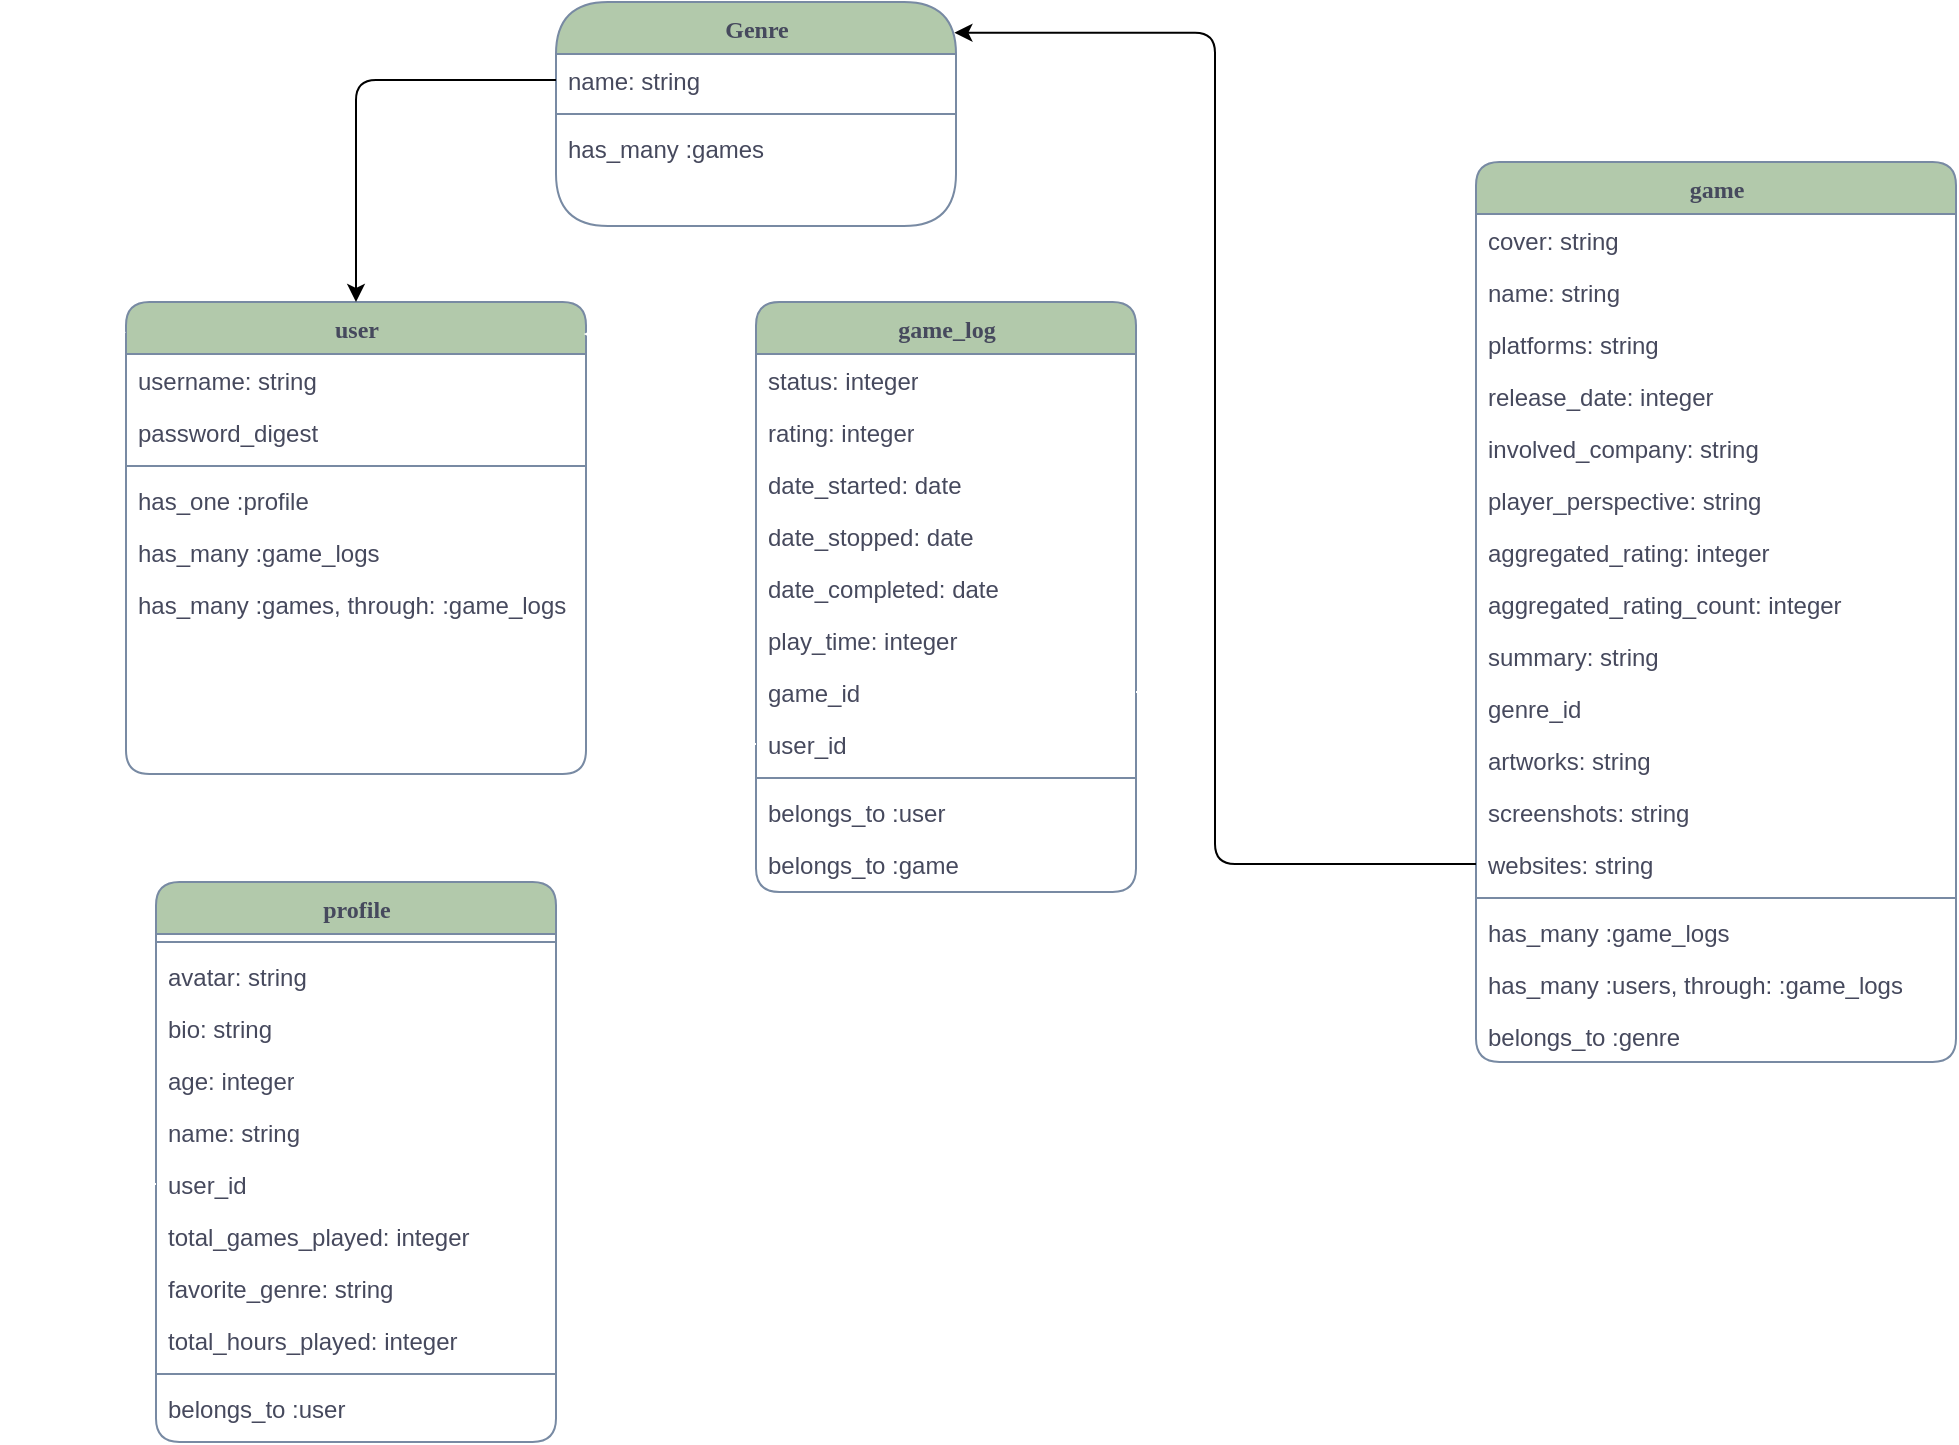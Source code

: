 <mxfile>
    <diagram name="Page-1" id="9f46799a-70d6-7492-0946-bef42562c5a5">
        <mxGraphModel dx="588" dy="633" grid="1" gridSize="10" guides="1" tooltips="1" connect="1" arrows="1" fold="1" page="1" pageScale="1" pageWidth="1100" pageHeight="850" background="none" math="0" shadow="0">
            <root>
                <mxCell id="0"/>
                <mxCell id="1" parent="0"/>
                <mxCell id="78961159f06e98e8-30" value="user" style="swimlane;html=1;fontStyle=1;align=center;verticalAlign=top;childLayout=stackLayout;horizontal=1;startSize=26;horizontalStack=0;resizeParent=1;resizeLast=0;collapsible=1;marginBottom=0;swimlaneFillColor=#ffffff;rounded=1;shadow=0;comic=0;labelBackgroundColor=none;strokeWidth=1;fillColor=#B2C9AB;fontFamily=Verdana;fontSize=12;strokeColor=#788AA3;fontColor=#46495D;" parent="1" vertex="1">
                    <mxGeometry x="65" y="270" width="230" height="236" as="geometry"/>
                </mxCell>
                <mxCell id="78961159f06e98e8-31" value="username: string" style="text;html=1;strokeColor=none;fillColor=none;align=left;verticalAlign=top;spacingLeft=4;spacingRight=4;whiteSpace=wrap;overflow=hidden;rotatable=0;points=[[0,0.5],[1,0.5]];portConstraint=eastwest;fontColor=#46495D;rounded=1;labelBackgroundColor=none;" parent="78961159f06e98e8-30" vertex="1">
                    <mxGeometry y="26" width="230" height="26" as="geometry"/>
                </mxCell>
                <mxCell id="78961159f06e98e8-33" value="password_digest" style="text;html=1;strokeColor=none;fillColor=none;align=left;verticalAlign=top;spacingLeft=4;spacingRight=4;whiteSpace=wrap;overflow=hidden;rotatable=0;points=[[0,0.5],[1,0.5]];portConstraint=eastwest;fontColor=#46495D;rounded=1;labelBackgroundColor=none;" parent="78961159f06e98e8-30" vertex="1">
                    <mxGeometry y="52" width="230" height="26" as="geometry"/>
                </mxCell>
                <mxCell id="sTL4CAkhsoeY21z6eJCc-37" value="" style="line;html=1;strokeWidth=1;fillColor=none;align=left;verticalAlign=middle;spacingTop=-1;spacingLeft=3;spacingRight=3;rotatable=0;labelPosition=right;points=[];portConstraint=eastwest;fontColor=#46495D;rounded=1;labelBackgroundColor=none;strokeColor=#788AA3;" parent="78961159f06e98e8-30" vertex="1">
                    <mxGeometry y="78" width="230" height="8" as="geometry"/>
                </mxCell>
                <mxCell id="sTL4CAkhsoeY21z6eJCc-38" value="has_one :profile" style="text;html=1;strokeColor=none;fillColor=none;align=left;verticalAlign=top;spacingLeft=4;spacingRight=4;whiteSpace=wrap;overflow=hidden;rotatable=0;points=[[0,0.5],[1,0.5]];portConstraint=eastwest;fontColor=#46495D;rounded=1;labelBackgroundColor=none;" parent="78961159f06e98e8-30" vertex="1">
                    <mxGeometry y="86" width="230" height="26" as="geometry"/>
                </mxCell>
                <mxCell id="sTL4CAkhsoeY21z6eJCc-41" value="has_many :game_logs" style="text;html=1;strokeColor=none;fillColor=none;align=left;verticalAlign=top;spacingLeft=4;spacingRight=4;whiteSpace=wrap;overflow=hidden;rotatable=0;points=[[0,0.5],[1,0.5]];portConstraint=eastwest;fontColor=#46495D;rounded=1;labelBackgroundColor=none;" parent="78961159f06e98e8-30" vertex="1">
                    <mxGeometry y="112" width="230" height="26" as="geometry"/>
                </mxCell>
                <mxCell id="sTL4CAkhsoeY21z6eJCc-39" value="has_many :games, through: :game_logs" style="text;html=1;strokeColor=none;fillColor=none;align=left;verticalAlign=top;spacingLeft=4;spacingRight=4;whiteSpace=wrap;overflow=hidden;rotatable=0;points=[[0,0.5],[1,0.5]];portConstraint=eastwest;fontColor=#46495D;rounded=1;labelBackgroundColor=none;" parent="78961159f06e98e8-30" vertex="1">
                    <mxGeometry y="138" width="230" height="36" as="geometry"/>
                </mxCell>
                <mxCell id="sTL4CAkhsoeY21z6eJCc-2" value="profile" style="swimlane;html=1;fontStyle=1;align=center;verticalAlign=top;childLayout=stackLayout;horizontal=1;startSize=26;horizontalStack=0;resizeParent=1;resizeLast=0;collapsible=1;marginBottom=0;swimlaneFillColor=#ffffff;rounded=1;shadow=0;comic=0;labelBackgroundColor=none;strokeWidth=1;fillColor=#B2C9AB;fontFamily=Verdana;fontSize=12;strokeColor=#788AA3;fontColor=#46495D;" parent="1" vertex="1">
                    <mxGeometry x="80" y="560" width="200" height="280" as="geometry"/>
                </mxCell>
                <mxCell id="sTL4CAkhsoeY21z6eJCc-44" value="" style="line;html=1;strokeWidth=1;fillColor=none;align=left;verticalAlign=middle;spacingTop=-1;spacingLeft=3;spacingRight=3;rotatable=0;labelPosition=right;points=[];portConstraint=eastwest;fontColor=#46495D;rounded=1;labelBackgroundColor=none;strokeColor=#788AA3;" parent="sTL4CAkhsoeY21z6eJCc-2" vertex="1">
                    <mxGeometry y="26" width="200" height="8" as="geometry"/>
                </mxCell>
                <mxCell id="sTL4CAkhsoeY21z6eJCc-6" value="avatar: string" style="text;html=1;strokeColor=none;fillColor=none;align=left;verticalAlign=top;spacingLeft=4;spacingRight=4;whiteSpace=wrap;overflow=hidden;rotatable=0;points=[[0,0.5],[1,0.5]];portConstraint=eastwest;fontColor=#46495D;rounded=1;labelBackgroundColor=none;" parent="sTL4CAkhsoeY21z6eJCc-2" vertex="1">
                    <mxGeometry y="34" width="200" height="26" as="geometry"/>
                </mxCell>
                <mxCell id="sTL4CAkhsoeY21z6eJCc-7" value="bio: string" style="text;html=1;strokeColor=none;fillColor=none;align=left;verticalAlign=top;spacingLeft=4;spacingRight=4;whiteSpace=wrap;overflow=hidden;rotatable=0;points=[[0,0.5],[1,0.5]];portConstraint=eastwest;fontColor=#46495D;rounded=1;labelBackgroundColor=none;" parent="sTL4CAkhsoeY21z6eJCc-2" vertex="1">
                    <mxGeometry y="60" width="200" height="26" as="geometry"/>
                </mxCell>
                <mxCell id="sTL4CAkhsoeY21z6eJCc-42" value="age: integer" style="text;html=1;strokeColor=none;fillColor=none;align=left;verticalAlign=top;spacingLeft=4;spacingRight=4;whiteSpace=wrap;overflow=hidden;rotatable=0;points=[[0,0.5],[1,0.5]];portConstraint=eastwest;fontColor=#46495D;rounded=1;labelBackgroundColor=none;" parent="sTL4CAkhsoeY21z6eJCc-2" vertex="1">
                    <mxGeometry y="86" width="200" height="26" as="geometry"/>
                </mxCell>
                <mxCell id="sTL4CAkhsoeY21z6eJCc-5" value="name: string" style="text;html=1;strokeColor=none;fillColor=none;align=left;verticalAlign=top;spacingLeft=4;spacingRight=4;whiteSpace=wrap;overflow=hidden;rotatable=0;points=[[0,0.5],[1,0.5]];portConstraint=eastwest;fontColor=#46495D;rounded=1;labelBackgroundColor=none;" parent="sTL4CAkhsoeY21z6eJCc-2" vertex="1">
                    <mxGeometry y="112" width="200" height="26" as="geometry"/>
                </mxCell>
                <mxCell id="sTL4CAkhsoeY21z6eJCc-3" value="user_id" style="text;html=1;strokeColor=none;fillColor=none;align=left;verticalAlign=top;spacingLeft=4;spacingRight=4;whiteSpace=wrap;overflow=hidden;rotatable=0;points=[[0,0.5],[1,0.5]];portConstraint=eastwest;fontColor=#46495D;rounded=1;labelBackgroundColor=none;" parent="sTL4CAkhsoeY21z6eJCc-2" vertex="1">
                    <mxGeometry y="138" width="200" height="26" as="geometry"/>
                </mxCell>
                <mxCell id="13" value="total_games_played: integer&lt;span style=&quot;color: rgba(0, 0, 0, 0); font-family: monospace; font-size: 0px;&quot;&gt;%3CmxGraphModel%3E%3Croot%3E%3CmxCell%20id%3D%220%22%2F%3E%3CmxCell%20id%3D%221%22%20parent%3D%220%22%2F%3E%3CmxCell%20id%3D%222%22%20value%3D%22password_digest%22%20style%3D%22text%3Bhtml%3D1%3BstrokeColor%3Dnone%3BfillColor%3Dnone%3Balign%3Dleft%3BverticalAlign%3Dtop%3BspacingLeft%3D4%3BspacingRight%3D4%3BwhiteSpace%3Dwrap%3Boverflow%3Dhidden%3Brotatable%3D0%3Bpoints%3D%5B%5B0%2C0.5%5D%2C%5B1%2C0.5%5D%5D%3BportConstraint%3Deastwest%3BfontColor%3D%2346495D%3Brounded%3D1%3BlabelBackgroundColor%3Dnone%3B%22%20vertex%3D%221%22%20parent%3D%221%22%3E%3CmxGeometry%20x%3D%2270%22%20y%3D%22383%22%20width%3D%22230%22%20height%3D%2226%22%20as%3D%22geometry%22%2F%3E%3C%2FmxCell%3E%3C%2Froot%3E%3C%2FmxGraphModel%3E&lt;/span&gt;" style="text;html=1;strokeColor=none;fillColor=none;align=left;verticalAlign=top;spacingLeft=4;spacingRight=4;whiteSpace=wrap;overflow=hidden;rotatable=0;points=[[0,0.5],[1,0.5]];portConstraint=eastwest;fontColor=#46495D;rounded=1;labelBackgroundColor=none;" parent="sTL4CAkhsoeY21z6eJCc-2" vertex="1">
                    <mxGeometry y="164" width="200" height="26" as="geometry"/>
                </mxCell>
                <mxCell id="15" value="favorite_genre: string" style="text;html=1;strokeColor=none;fillColor=none;align=left;verticalAlign=top;spacingLeft=4;spacingRight=4;whiteSpace=wrap;overflow=hidden;rotatable=0;points=[[0,0.5],[1,0.5]];portConstraint=eastwest;fontColor=#46495D;rounded=1;labelBackgroundColor=none;" parent="sTL4CAkhsoeY21z6eJCc-2" vertex="1">
                    <mxGeometry y="190" width="200" height="26" as="geometry"/>
                </mxCell>
                <mxCell id="14" value="total_hours_played: integer" style="text;html=1;strokeColor=none;fillColor=none;align=left;verticalAlign=top;spacingLeft=4;spacingRight=4;whiteSpace=wrap;overflow=hidden;rotatable=0;points=[[0,0.5],[1,0.5]];portConstraint=eastwest;fontColor=#46495D;rounded=1;labelBackgroundColor=none;" parent="sTL4CAkhsoeY21z6eJCc-2" vertex="1">
                    <mxGeometry y="216" width="200" height="26" as="geometry"/>
                </mxCell>
                <mxCell id="12" value="" style="line;html=1;strokeWidth=1;fillColor=none;align=left;verticalAlign=middle;spacingTop=-1;spacingLeft=3;spacingRight=3;rotatable=0;labelPosition=right;points=[];portConstraint=eastwest;fontColor=#46495D;rounded=1;labelBackgroundColor=none;strokeColor=#788AA3;" parent="sTL4CAkhsoeY21z6eJCc-2" vertex="1">
                    <mxGeometry y="242" width="200" height="8" as="geometry"/>
                </mxCell>
                <mxCell id="sTL4CAkhsoeY21z6eJCc-43" value="belongs_to :user" style="text;html=1;strokeColor=none;fillColor=none;align=left;verticalAlign=top;spacingLeft=4;spacingRight=4;whiteSpace=wrap;overflow=hidden;rotatable=0;points=[[0,0.5],[1,0.5]];portConstraint=eastwest;fontColor=#46495D;rounded=1;labelBackgroundColor=none;" parent="sTL4CAkhsoeY21z6eJCc-2" vertex="1">
                    <mxGeometry y="250" width="200" height="26" as="geometry"/>
                </mxCell>
                <mxCell id="sTL4CAkhsoeY21z6eJCc-12" value="game" style="swimlane;html=1;fontStyle=1;align=center;verticalAlign=top;childLayout=stackLayout;horizontal=1;startSize=26;horizontalStack=0;resizeParent=1;resizeLast=0;collapsible=1;marginBottom=0;swimlaneFillColor=#ffffff;rounded=1;shadow=0;comic=0;labelBackgroundColor=none;strokeWidth=1;fillColor=#B2C9AB;fontFamily=Verdana;fontSize=12;strokeColor=#788AA3;fontColor=#46495D;" parent="1" vertex="1">
                    <mxGeometry x="740" y="200" width="240" height="450" as="geometry"/>
                </mxCell>
                <mxCell id="sTL4CAkhsoeY21z6eJCc-13" value="cover: string&lt;br&gt;" style="text;html=1;strokeColor=none;fillColor=none;align=left;verticalAlign=top;spacingLeft=4;spacingRight=4;whiteSpace=wrap;overflow=hidden;rotatable=0;points=[[0,0.5],[1,0.5]];portConstraint=eastwest;fontColor=#46495D;rounded=1;labelBackgroundColor=none;" parent="sTL4CAkhsoeY21z6eJCc-12" vertex="1">
                    <mxGeometry y="26" width="240" height="26" as="geometry"/>
                </mxCell>
                <mxCell id="sTL4CAkhsoeY21z6eJCc-14" value="name: string" style="text;html=1;strokeColor=none;fillColor=none;align=left;verticalAlign=top;spacingLeft=4;spacingRight=4;whiteSpace=wrap;overflow=hidden;rotatable=0;points=[[0,0.5],[1,0.5]];portConstraint=eastwest;fontColor=#46495D;rounded=1;labelBackgroundColor=none;" parent="sTL4CAkhsoeY21z6eJCc-12" vertex="1">
                    <mxGeometry y="52" width="240" height="26" as="geometry"/>
                </mxCell>
                <mxCell id="sTL4CAkhsoeY21z6eJCc-15" value="platforms: string" style="text;html=1;strokeColor=none;fillColor=none;align=left;verticalAlign=top;spacingLeft=4;spacingRight=4;whiteSpace=wrap;overflow=hidden;rotatable=0;points=[[0,0.5],[1,0.5]];portConstraint=eastwest;fontColor=#46495D;rounded=1;labelBackgroundColor=none;" parent="sTL4CAkhsoeY21z6eJCc-12" vertex="1">
                    <mxGeometry y="78" width="240" height="26" as="geometry"/>
                </mxCell>
                <mxCell id="sTL4CAkhsoeY21z6eJCc-47" value="release_date: integer" style="text;html=1;strokeColor=none;fillColor=none;align=left;verticalAlign=top;spacingLeft=4;spacingRight=4;whiteSpace=wrap;overflow=hidden;rotatable=0;points=[[0,0.5],[1,0.5]];portConstraint=eastwest;fontColor=#46495D;rounded=1;labelBackgroundColor=none;" parent="sTL4CAkhsoeY21z6eJCc-12" vertex="1">
                    <mxGeometry y="104" width="240" height="26" as="geometry"/>
                </mxCell>
                <mxCell id="sTL4CAkhsoeY21z6eJCc-48" value="involved_company: string" style="text;html=1;strokeColor=none;fillColor=none;align=left;verticalAlign=top;spacingLeft=4;spacingRight=4;whiteSpace=wrap;overflow=hidden;rotatable=0;points=[[0,0.5],[1,0.5]];portConstraint=eastwest;fontColor=#46495D;rounded=1;labelBackgroundColor=none;" parent="sTL4CAkhsoeY21z6eJCc-12" vertex="1">
                    <mxGeometry y="130" width="240" height="26" as="geometry"/>
                </mxCell>
                <mxCell id="sTL4CAkhsoeY21z6eJCc-16" value="player_perspective: string" style="text;html=1;strokeColor=none;fillColor=none;align=left;verticalAlign=top;spacingLeft=4;spacingRight=4;whiteSpace=wrap;overflow=hidden;rotatable=0;points=[[0,0.5],[1,0.5]];portConstraint=eastwest;fontColor=#46495D;rounded=1;labelBackgroundColor=none;" parent="sTL4CAkhsoeY21z6eJCc-12" vertex="1">
                    <mxGeometry y="156" width="240" height="26" as="geometry"/>
                </mxCell>
                <mxCell id="sTL4CAkhsoeY21z6eJCc-46" value="aggregated_rating: integer" style="text;html=1;strokeColor=none;fillColor=none;align=left;verticalAlign=top;spacingLeft=4;spacingRight=4;whiteSpace=wrap;overflow=hidden;rotatable=0;points=[[0,0.5],[1,0.5]];portConstraint=eastwest;fontColor=#46495D;rounded=1;labelBackgroundColor=none;" parent="sTL4CAkhsoeY21z6eJCc-12" vertex="1">
                    <mxGeometry y="182" width="240" height="26" as="geometry"/>
                </mxCell>
                <mxCell id="sTL4CAkhsoeY21z6eJCc-49" value="aggregated_rating_count: integer" style="text;html=1;strokeColor=none;fillColor=none;align=left;verticalAlign=top;spacingLeft=4;spacingRight=4;whiteSpace=wrap;overflow=hidden;rotatable=0;points=[[0,0.5],[1,0.5]];portConstraint=eastwest;fontColor=#46495D;rounded=1;labelBackgroundColor=none;" parent="sTL4CAkhsoeY21z6eJCc-12" vertex="1">
                    <mxGeometry y="208" width="240" height="26" as="geometry"/>
                </mxCell>
                <mxCell id="sTL4CAkhsoeY21z6eJCc-17" value="summary: string" style="text;html=1;strokeColor=none;fillColor=none;align=left;verticalAlign=top;spacingLeft=4;spacingRight=4;whiteSpace=wrap;overflow=hidden;rotatable=0;points=[[0,0.5],[1,0.5]];portConstraint=eastwest;fontColor=#46495D;rounded=1;labelBackgroundColor=none;" parent="sTL4CAkhsoeY21z6eJCc-12" vertex="1">
                    <mxGeometry y="234" width="240" height="26" as="geometry"/>
                </mxCell>
                <mxCell id="24" value="genre_id" style="text;html=1;strokeColor=none;fillColor=none;align=left;verticalAlign=top;spacingLeft=4;spacingRight=4;whiteSpace=wrap;overflow=hidden;rotatable=0;points=[[0,0.5],[1,0.5]];portConstraint=eastwest;fontColor=#46495D;rounded=1;labelBackgroundColor=none;" vertex="1" parent="sTL4CAkhsoeY21z6eJCc-12">
                    <mxGeometry y="260" width="240" height="26" as="geometry"/>
                </mxCell>
                <mxCell id="23" value="artworks: string" style="text;html=1;strokeColor=none;fillColor=none;align=left;verticalAlign=top;spacingLeft=4;spacingRight=4;whiteSpace=wrap;overflow=hidden;rotatable=0;points=[[0,0.5],[1,0.5]];portConstraint=eastwest;fontColor=#46495D;rounded=1;labelBackgroundColor=none;" vertex="1" parent="sTL4CAkhsoeY21z6eJCc-12">
                    <mxGeometry y="286" width="240" height="26" as="geometry"/>
                </mxCell>
                <mxCell id="25" value="screenshots: string" style="text;html=1;strokeColor=none;fillColor=none;align=left;verticalAlign=top;spacingLeft=4;spacingRight=4;whiteSpace=wrap;overflow=hidden;rotatable=0;points=[[0,0.5],[1,0.5]];portConstraint=eastwest;fontColor=#46495D;rounded=1;labelBackgroundColor=none;" vertex="1" parent="sTL4CAkhsoeY21z6eJCc-12">
                    <mxGeometry y="312" width="240" height="26" as="geometry"/>
                </mxCell>
                <mxCell id="sTL4CAkhsoeY21z6eJCc-18" value="websites: string" style="text;html=1;strokeColor=none;fillColor=none;align=left;verticalAlign=top;spacingLeft=4;spacingRight=4;whiteSpace=wrap;overflow=hidden;rotatable=0;points=[[0,0.5],[1,0.5]];portConstraint=eastwest;fontColor=#46495D;rounded=1;labelBackgroundColor=none;" parent="sTL4CAkhsoeY21z6eJCc-12" vertex="1">
                    <mxGeometry y="338" width="240" height="26" as="geometry"/>
                </mxCell>
                <mxCell id="sTL4CAkhsoeY21z6eJCc-19" value="" style="line;html=1;strokeWidth=1;fillColor=none;align=left;verticalAlign=middle;spacingTop=-1;spacingLeft=3;spacingRight=3;rotatable=0;labelPosition=right;points=[];portConstraint=eastwest;fontColor=#46495D;rounded=1;labelBackgroundColor=none;strokeColor=#788AA3;" parent="sTL4CAkhsoeY21z6eJCc-12" vertex="1">
                    <mxGeometry y="364" width="240" height="8" as="geometry"/>
                </mxCell>
                <mxCell id="sTL4CAkhsoeY21z6eJCc-20" value="has_many :game_logs" style="text;html=1;strokeColor=none;fillColor=none;align=left;verticalAlign=top;spacingLeft=4;spacingRight=4;whiteSpace=wrap;overflow=hidden;rotatable=0;points=[[0,0.5],[1,0.5]];portConstraint=eastwest;fontColor=#46495D;rounded=1;labelBackgroundColor=none;" parent="sTL4CAkhsoeY21z6eJCc-12" vertex="1">
                    <mxGeometry y="372" width="240" height="26" as="geometry"/>
                </mxCell>
                <mxCell id="2" value="has_many :users, through: :game_logs" style="text;html=1;strokeColor=none;fillColor=none;align=left;verticalAlign=top;spacingLeft=4;spacingRight=4;whiteSpace=wrap;overflow=hidden;rotatable=0;points=[[0,0.5],[1,0.5]];portConstraint=eastwest;fontColor=#46495D;rounded=1;labelBackgroundColor=none;" parent="sTL4CAkhsoeY21z6eJCc-12" vertex="1">
                    <mxGeometry y="398" width="240" height="26" as="geometry"/>
                </mxCell>
                <mxCell id="20" value="belongs_to :genre" style="text;html=1;strokeColor=none;fillColor=none;align=left;verticalAlign=top;spacingLeft=4;spacingRight=4;whiteSpace=wrap;overflow=hidden;rotatable=0;points=[[0,0.5],[1,0.5]];portConstraint=eastwest;fontColor=#46495D;rounded=1;labelBackgroundColor=none;" parent="sTL4CAkhsoeY21z6eJCc-12" vertex="1">
                    <mxGeometry y="424" width="240" height="26" as="geometry"/>
                </mxCell>
                <mxCell id="sTL4CAkhsoeY21z6eJCc-22" value="game_log" style="swimlane;html=1;fontStyle=1;align=center;verticalAlign=top;childLayout=stackLayout;horizontal=1;startSize=26;horizontalStack=0;resizeParent=1;resizeLast=0;collapsible=1;marginBottom=0;swimlaneFillColor=#ffffff;rounded=1;shadow=0;comic=0;labelBackgroundColor=none;strokeWidth=1;fillColor=#B2C9AB;fontFamily=Verdana;fontSize=12;strokeColor=#788AA3;fontColor=#46495D;" parent="1" vertex="1">
                    <mxGeometry x="380" y="270" width="190" height="295" as="geometry"/>
                </mxCell>
                <mxCell id="sTL4CAkhsoeY21z6eJCc-24" value="status: integer" style="text;html=1;strokeColor=none;fillColor=none;align=left;verticalAlign=top;spacingLeft=4;spacingRight=4;whiteSpace=wrap;overflow=hidden;rotatable=0;points=[[0,0.5],[1,0.5]];portConstraint=eastwest;fontColor=#46495D;rounded=1;labelBackgroundColor=none;" parent="sTL4CAkhsoeY21z6eJCc-22" vertex="1">
                    <mxGeometry y="26" width="190" height="26" as="geometry"/>
                </mxCell>
                <mxCell id="sTL4CAkhsoeY21z6eJCc-25" value="rating: integer" style="text;html=1;strokeColor=none;fillColor=none;align=left;verticalAlign=top;spacingLeft=4;spacingRight=4;whiteSpace=wrap;overflow=hidden;rotatable=0;points=[[0,0.5],[1,0.5]];portConstraint=eastwest;fontColor=#46495D;rounded=1;labelBackgroundColor=none;" parent="sTL4CAkhsoeY21z6eJCc-22" vertex="1">
                    <mxGeometry y="52" width="190" height="26" as="geometry"/>
                </mxCell>
                <mxCell id="sTL4CAkhsoeY21z6eJCc-26" value="date_started: date" style="text;html=1;strokeColor=none;fillColor=none;align=left;verticalAlign=top;spacingLeft=4;spacingRight=4;whiteSpace=wrap;overflow=hidden;rotatable=0;points=[[0,0.5],[1,0.5]];portConstraint=eastwest;fontColor=#46495D;rounded=1;labelBackgroundColor=none;" parent="sTL4CAkhsoeY21z6eJCc-22" vertex="1">
                    <mxGeometry y="78" width="190" height="26" as="geometry"/>
                </mxCell>
                <mxCell id="16" value="date_stopped: date" style="text;html=1;strokeColor=none;fillColor=none;align=left;verticalAlign=top;spacingLeft=4;spacingRight=4;whiteSpace=wrap;overflow=hidden;rotatable=0;points=[[0,0.5],[1,0.5]];portConstraint=eastwest;fontColor=#46495D;rounded=1;labelBackgroundColor=none;" parent="sTL4CAkhsoeY21z6eJCc-22" vertex="1">
                    <mxGeometry y="104" width="190" height="26" as="geometry"/>
                </mxCell>
                <mxCell id="sTL4CAkhsoeY21z6eJCc-27" value="date_completed: date" style="text;html=1;strokeColor=none;fillColor=none;align=left;verticalAlign=top;spacingLeft=4;spacingRight=4;whiteSpace=wrap;overflow=hidden;rotatable=0;points=[[0,0.5],[1,0.5]];portConstraint=eastwest;fontColor=#46495D;rounded=1;labelBackgroundColor=none;" parent="sTL4CAkhsoeY21z6eJCc-22" vertex="1">
                    <mxGeometry y="130" width="190" height="26" as="geometry"/>
                </mxCell>
                <mxCell id="sTL4CAkhsoeY21z6eJCc-28" value="play_time: integer" style="text;html=1;strokeColor=none;fillColor=none;align=left;verticalAlign=top;spacingLeft=4;spacingRight=4;whiteSpace=wrap;overflow=hidden;rotatable=0;points=[[0,0.5],[1,0.5]];portConstraint=eastwest;fontColor=#46495D;rounded=1;labelBackgroundColor=none;" parent="sTL4CAkhsoeY21z6eJCc-22" vertex="1">
                    <mxGeometry y="156" width="190" height="26" as="geometry"/>
                </mxCell>
                <mxCell id="sTL4CAkhsoeY21z6eJCc-23" value="game_id" style="text;html=1;strokeColor=none;fillColor=none;align=left;verticalAlign=top;spacingLeft=4;spacingRight=4;whiteSpace=wrap;overflow=hidden;rotatable=0;points=[[0,0.5],[1,0.5]];portConstraint=eastwest;fontColor=#46495D;rounded=1;labelBackgroundColor=none;" parent="sTL4CAkhsoeY21z6eJCc-22" vertex="1">
                    <mxGeometry y="182" width="190" height="26" as="geometry"/>
                </mxCell>
                <mxCell id="sTL4CAkhsoeY21z6eJCc-45" value="user_id" style="text;html=1;strokeColor=none;fillColor=none;align=left;verticalAlign=top;spacingLeft=4;spacingRight=4;whiteSpace=wrap;overflow=hidden;rotatable=0;points=[[0,0.5],[1,0.5]];portConstraint=eastwest;fontColor=#46495D;rounded=1;labelBackgroundColor=none;" parent="sTL4CAkhsoeY21z6eJCc-22" vertex="1">
                    <mxGeometry y="208" width="190" height="26" as="geometry"/>
                </mxCell>
                <mxCell id="sTL4CAkhsoeY21z6eJCc-29" value="" style="line;html=1;strokeWidth=1;fillColor=none;align=left;verticalAlign=middle;spacingTop=-1;spacingLeft=3;spacingRight=3;rotatable=0;labelPosition=right;points=[];portConstraint=eastwest;fontColor=#46495D;rounded=1;labelBackgroundColor=none;strokeColor=#788AA3;" parent="sTL4CAkhsoeY21z6eJCc-22" vertex="1">
                    <mxGeometry y="234" width="190" height="8" as="geometry"/>
                </mxCell>
                <mxCell id="sTL4CAkhsoeY21z6eJCc-30" value="belongs_to :user" style="text;html=1;strokeColor=none;fillColor=none;align=left;verticalAlign=top;spacingLeft=4;spacingRight=4;whiteSpace=wrap;overflow=hidden;rotatable=0;points=[[0,0.5],[1,0.5]];portConstraint=eastwest;fontColor=#46495D;rounded=1;labelBackgroundColor=none;" parent="sTL4CAkhsoeY21z6eJCc-22" vertex="1">
                    <mxGeometry y="242" width="190" height="26" as="geometry"/>
                </mxCell>
                <mxCell id="sTL4CAkhsoeY21z6eJCc-31" value="belongs_to :game" style="text;html=1;strokeColor=none;fillColor=none;align=left;verticalAlign=top;spacingLeft=4;spacingRight=4;whiteSpace=wrap;overflow=hidden;rotatable=0;points=[[0,0.5],[1,0.5]];portConstraint=eastwest;fontColor=#46495D;rounded=1;labelBackgroundColor=none;" parent="sTL4CAkhsoeY21z6eJCc-22" vertex="1">
                    <mxGeometry y="268" width="190" height="26" as="geometry"/>
                </mxCell>
                <mxCell id="sTL4CAkhsoeY21z6eJCc-57" style="edgeStyle=elbowEdgeStyle;rounded=0;orthogonalLoop=1;jettySize=auto;html=1;exitX=0;exitY=0.5;exitDx=0;exitDy=0;strokeColor=#FFFFFF;fontColor=#46495D;fillColor=#B2C9AB;entryX=0;entryY=0.064;entryDx=0;entryDy=0;entryPerimeter=0;" parent="1" source="sTL4CAkhsoeY21z6eJCc-3" target="78961159f06e98e8-30" edge="1">
                    <mxGeometry relative="1" as="geometry">
                        <mxPoint x="40" y="80" as="targetPoint"/>
                        <Array as="points">
                            <mxPoint x="10" y="550"/>
                        </Array>
                    </mxGeometry>
                </mxCell>
                <mxCell id="sTL4CAkhsoeY21z6eJCc-58" style="edgeStyle=orthogonalEdgeStyle;rounded=0;orthogonalLoop=1;jettySize=auto;html=1;entryX=-0.017;entryY=0.038;entryDx=0;entryDy=0;entryPerimeter=0;strokeColor=#FFFFFF;fontColor=#46495D;fillColor=#B2C9AB;" parent="1" source="sTL4CAkhsoeY21z6eJCc-23" target="sTL4CAkhsoeY21z6eJCc-12" edge="1">
                    <mxGeometry relative="1" as="geometry"/>
                </mxCell>
                <mxCell id="sTL4CAkhsoeY21z6eJCc-59" style="edgeStyle=orthogonalEdgeStyle;rounded=0;orthogonalLoop=1;jettySize=auto;html=1;exitX=0;exitY=0.5;exitDx=0;exitDy=0;entryX=0.995;entryY=0.068;entryDx=0;entryDy=0;entryPerimeter=0;strokeColor=#FFFFFF;fontColor=#46495D;fillColor=#B2C9AB;" parent="1" source="sTL4CAkhsoeY21z6eJCc-45" target="78961159f06e98e8-30" edge="1">
                    <mxGeometry relative="1" as="geometry"/>
                </mxCell>
                <mxCell id="3" value="Genre" style="swimlane;html=1;fontStyle=1;align=center;verticalAlign=top;childLayout=stackLayout;horizontal=1;startSize=26;horizontalStack=0;resizeParent=1;resizeLast=0;collapsible=1;marginBottom=0;swimlaneFillColor=#ffffff;rounded=1;shadow=0;comic=0;labelBackgroundColor=none;strokeWidth=1;fillColor=#B2C9AB;fontFamily=Verdana;fontSize=12;strokeColor=#788AA3;fontColor=#46495D;arcSize=50;" parent="1" vertex="1">
                    <mxGeometry x="280" y="120" width="200" height="112" as="geometry"/>
                </mxCell>
                <mxCell id="4" value="name: string" style="text;html=1;strokeColor=none;fillColor=none;align=left;verticalAlign=top;spacingLeft=4;spacingRight=4;whiteSpace=wrap;overflow=hidden;rotatable=0;points=[[0,0.5],[1,0.5]];portConstraint=eastwest;fontColor=#46495D;rounded=1;labelBackgroundColor=none;" parent="3" vertex="1">
                    <mxGeometry y="26" width="200" height="26" as="geometry"/>
                </mxCell>
                <mxCell id="9" value="" style="line;html=1;strokeWidth=1;fillColor=none;align=left;verticalAlign=middle;spacingTop=-1;spacingLeft=3;spacingRight=3;rotatable=0;labelPosition=right;points=[];portConstraint=eastwest;fontColor=#46495D;rounded=1;labelBackgroundColor=none;strokeColor=#788AA3;" parent="3" vertex="1">
                    <mxGeometry y="52" width="200" height="8" as="geometry"/>
                </mxCell>
                <mxCell id="10" value="has_many :games" style="text;html=1;strokeColor=none;fillColor=none;align=left;verticalAlign=top;spacingLeft=4;spacingRight=4;whiteSpace=wrap;overflow=hidden;rotatable=0;points=[[0,0.5],[1,0.5]];portConstraint=eastwest;fontColor=#46495D;rounded=1;labelBackgroundColor=none;" parent="3" vertex="1">
                    <mxGeometry y="60" width="200" height="26" as="geometry"/>
                </mxCell>
                <mxCell id="11" style="edgeStyle=orthogonalEdgeStyle;html=1;exitX=0;exitY=0.5;exitDx=0;exitDy=0;entryX=0.5;entryY=0;entryDx=0;entryDy=0;" parent="1" source="4" target="78961159f06e98e8-30" edge="1">
                    <mxGeometry relative="1" as="geometry">
                        <mxPoint x="290" y="320" as="targetPoint"/>
                    </mxGeometry>
                </mxCell>
                <mxCell id="21" style="edgeStyle=elbowEdgeStyle;html=1;exitX=0;exitY=0.5;exitDx=0;exitDy=0;entryX=0.996;entryY=0.137;entryDx=0;entryDy=0;entryPerimeter=0;" parent="1" source="sTL4CAkhsoeY21z6eJCc-18" target="3" edge="1">
                    <mxGeometry relative="1" as="geometry">
                        <mxPoint x="490" y="140" as="targetPoint"/>
                    </mxGeometry>
                </mxCell>
            </root>
        </mxGraphModel>
    </diagram>
</mxfile>